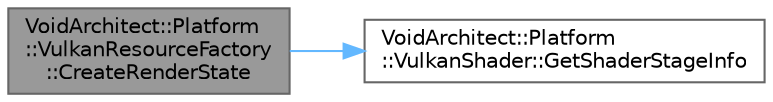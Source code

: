 digraph "VoidArchitect::Platform::VulkanResourceFactory::CreateRenderState"
{
 // LATEX_PDF_SIZE
  bgcolor="transparent";
  edge [fontname=Helvetica,fontsize=10,labelfontname=Helvetica,labelfontsize=10];
  node [fontname=Helvetica,fontsize=10,shape=box,height=0.2,width=0.4];
  rankdir="LR";
  Node1 [id="Node000001",label="VoidArchitect::Platform\l::VulkanResourceFactory\l::CreateRenderState",height=0.2,width=0.4,color="gray40", fillcolor="grey60", style="filled", fontcolor="black",tooltip=" "];
  Node1 -> Node2 [id="edge2_Node000001_Node000002",color="steelblue1",style="solid",tooltip=" "];
  Node2 [id="Node000002",label="VoidArchitect::Platform\l::VulkanShader::GetShaderStageInfo",height=0.2,width=0.4,color="grey40", fillcolor="white", style="filled",URL="$class_void_architect_1_1_platform_1_1_vulkan_shader.html#a1538217d96137195179ee3208e680b91",tooltip=" "];
}
